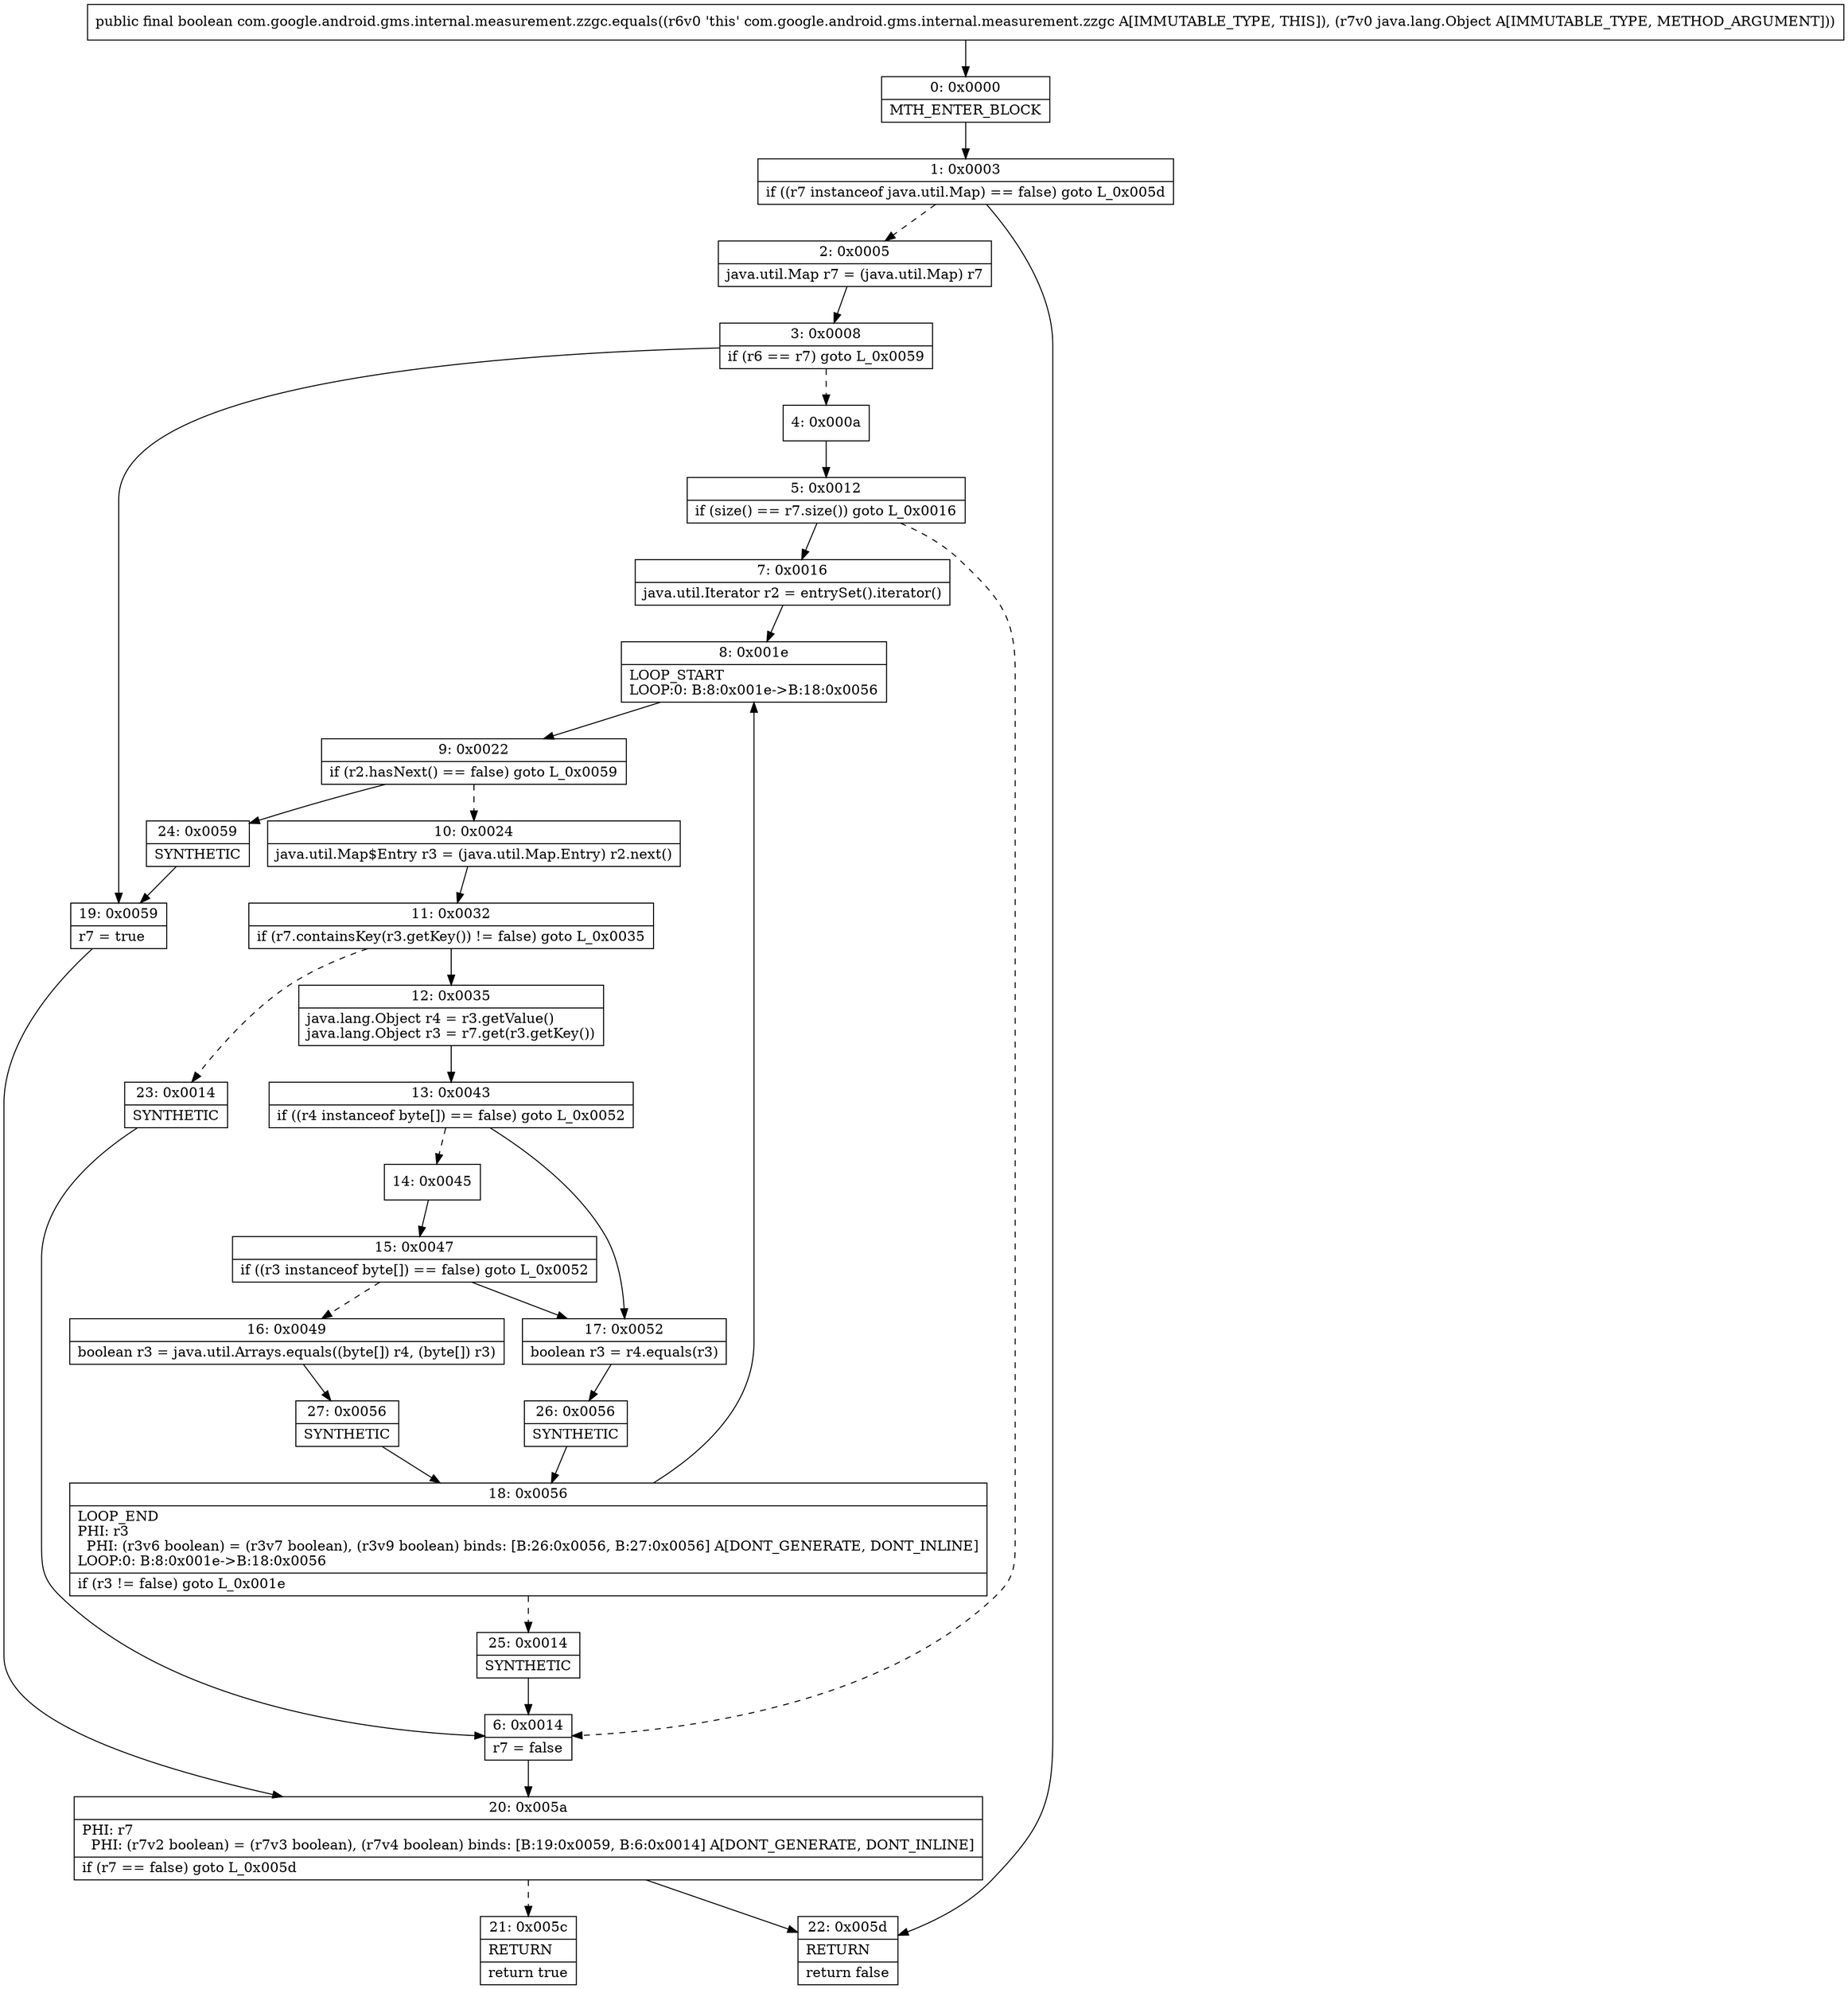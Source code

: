 digraph "CFG forcom.google.android.gms.internal.measurement.zzgc.equals(Ljava\/lang\/Object;)Z" {
Node_0 [shape=record,label="{0\:\ 0x0000|MTH_ENTER_BLOCK\l}"];
Node_1 [shape=record,label="{1\:\ 0x0003|if ((r7 instanceof java.util.Map) == false) goto L_0x005d\l}"];
Node_2 [shape=record,label="{2\:\ 0x0005|java.util.Map r7 = (java.util.Map) r7\l}"];
Node_3 [shape=record,label="{3\:\ 0x0008|if (r6 == r7) goto L_0x0059\l}"];
Node_4 [shape=record,label="{4\:\ 0x000a}"];
Node_5 [shape=record,label="{5\:\ 0x0012|if (size() == r7.size()) goto L_0x0016\l}"];
Node_6 [shape=record,label="{6\:\ 0x0014|r7 = false\l}"];
Node_7 [shape=record,label="{7\:\ 0x0016|java.util.Iterator r2 = entrySet().iterator()\l}"];
Node_8 [shape=record,label="{8\:\ 0x001e|LOOP_START\lLOOP:0: B:8:0x001e\-\>B:18:0x0056\l}"];
Node_9 [shape=record,label="{9\:\ 0x0022|if (r2.hasNext() == false) goto L_0x0059\l}"];
Node_10 [shape=record,label="{10\:\ 0x0024|java.util.Map$Entry r3 = (java.util.Map.Entry) r2.next()\l}"];
Node_11 [shape=record,label="{11\:\ 0x0032|if (r7.containsKey(r3.getKey()) != false) goto L_0x0035\l}"];
Node_12 [shape=record,label="{12\:\ 0x0035|java.lang.Object r4 = r3.getValue()\ljava.lang.Object r3 = r7.get(r3.getKey())\l}"];
Node_13 [shape=record,label="{13\:\ 0x0043|if ((r4 instanceof byte[]) == false) goto L_0x0052\l}"];
Node_14 [shape=record,label="{14\:\ 0x0045}"];
Node_15 [shape=record,label="{15\:\ 0x0047|if ((r3 instanceof byte[]) == false) goto L_0x0052\l}"];
Node_16 [shape=record,label="{16\:\ 0x0049|boolean r3 = java.util.Arrays.equals((byte[]) r4, (byte[]) r3)\l}"];
Node_17 [shape=record,label="{17\:\ 0x0052|boolean r3 = r4.equals(r3)\l}"];
Node_18 [shape=record,label="{18\:\ 0x0056|LOOP_END\lPHI: r3 \l  PHI: (r3v6 boolean) = (r3v7 boolean), (r3v9 boolean) binds: [B:26:0x0056, B:27:0x0056] A[DONT_GENERATE, DONT_INLINE]\lLOOP:0: B:8:0x001e\-\>B:18:0x0056\l|if (r3 != false) goto L_0x001e\l}"];
Node_19 [shape=record,label="{19\:\ 0x0059|r7 = true\l}"];
Node_20 [shape=record,label="{20\:\ 0x005a|PHI: r7 \l  PHI: (r7v2 boolean) = (r7v3 boolean), (r7v4 boolean) binds: [B:19:0x0059, B:6:0x0014] A[DONT_GENERATE, DONT_INLINE]\l|if (r7 == false) goto L_0x005d\l}"];
Node_21 [shape=record,label="{21\:\ 0x005c|RETURN\l|return true\l}"];
Node_22 [shape=record,label="{22\:\ 0x005d|RETURN\l|return false\l}"];
Node_23 [shape=record,label="{23\:\ 0x0014|SYNTHETIC\l}"];
Node_24 [shape=record,label="{24\:\ 0x0059|SYNTHETIC\l}"];
Node_25 [shape=record,label="{25\:\ 0x0014|SYNTHETIC\l}"];
Node_26 [shape=record,label="{26\:\ 0x0056|SYNTHETIC\l}"];
Node_27 [shape=record,label="{27\:\ 0x0056|SYNTHETIC\l}"];
MethodNode[shape=record,label="{public final boolean com.google.android.gms.internal.measurement.zzgc.equals((r6v0 'this' com.google.android.gms.internal.measurement.zzgc A[IMMUTABLE_TYPE, THIS]), (r7v0 java.lang.Object A[IMMUTABLE_TYPE, METHOD_ARGUMENT])) }"];
MethodNode -> Node_0;
Node_0 -> Node_1;
Node_1 -> Node_2[style=dashed];
Node_1 -> Node_22;
Node_2 -> Node_3;
Node_3 -> Node_4[style=dashed];
Node_3 -> Node_19;
Node_4 -> Node_5;
Node_5 -> Node_6[style=dashed];
Node_5 -> Node_7;
Node_6 -> Node_20;
Node_7 -> Node_8;
Node_8 -> Node_9;
Node_9 -> Node_10[style=dashed];
Node_9 -> Node_24;
Node_10 -> Node_11;
Node_11 -> Node_12;
Node_11 -> Node_23[style=dashed];
Node_12 -> Node_13;
Node_13 -> Node_14[style=dashed];
Node_13 -> Node_17;
Node_14 -> Node_15;
Node_15 -> Node_16[style=dashed];
Node_15 -> Node_17;
Node_16 -> Node_27;
Node_17 -> Node_26;
Node_18 -> Node_8;
Node_18 -> Node_25[style=dashed];
Node_19 -> Node_20;
Node_20 -> Node_21[style=dashed];
Node_20 -> Node_22;
Node_23 -> Node_6;
Node_24 -> Node_19;
Node_25 -> Node_6;
Node_26 -> Node_18;
Node_27 -> Node_18;
}

